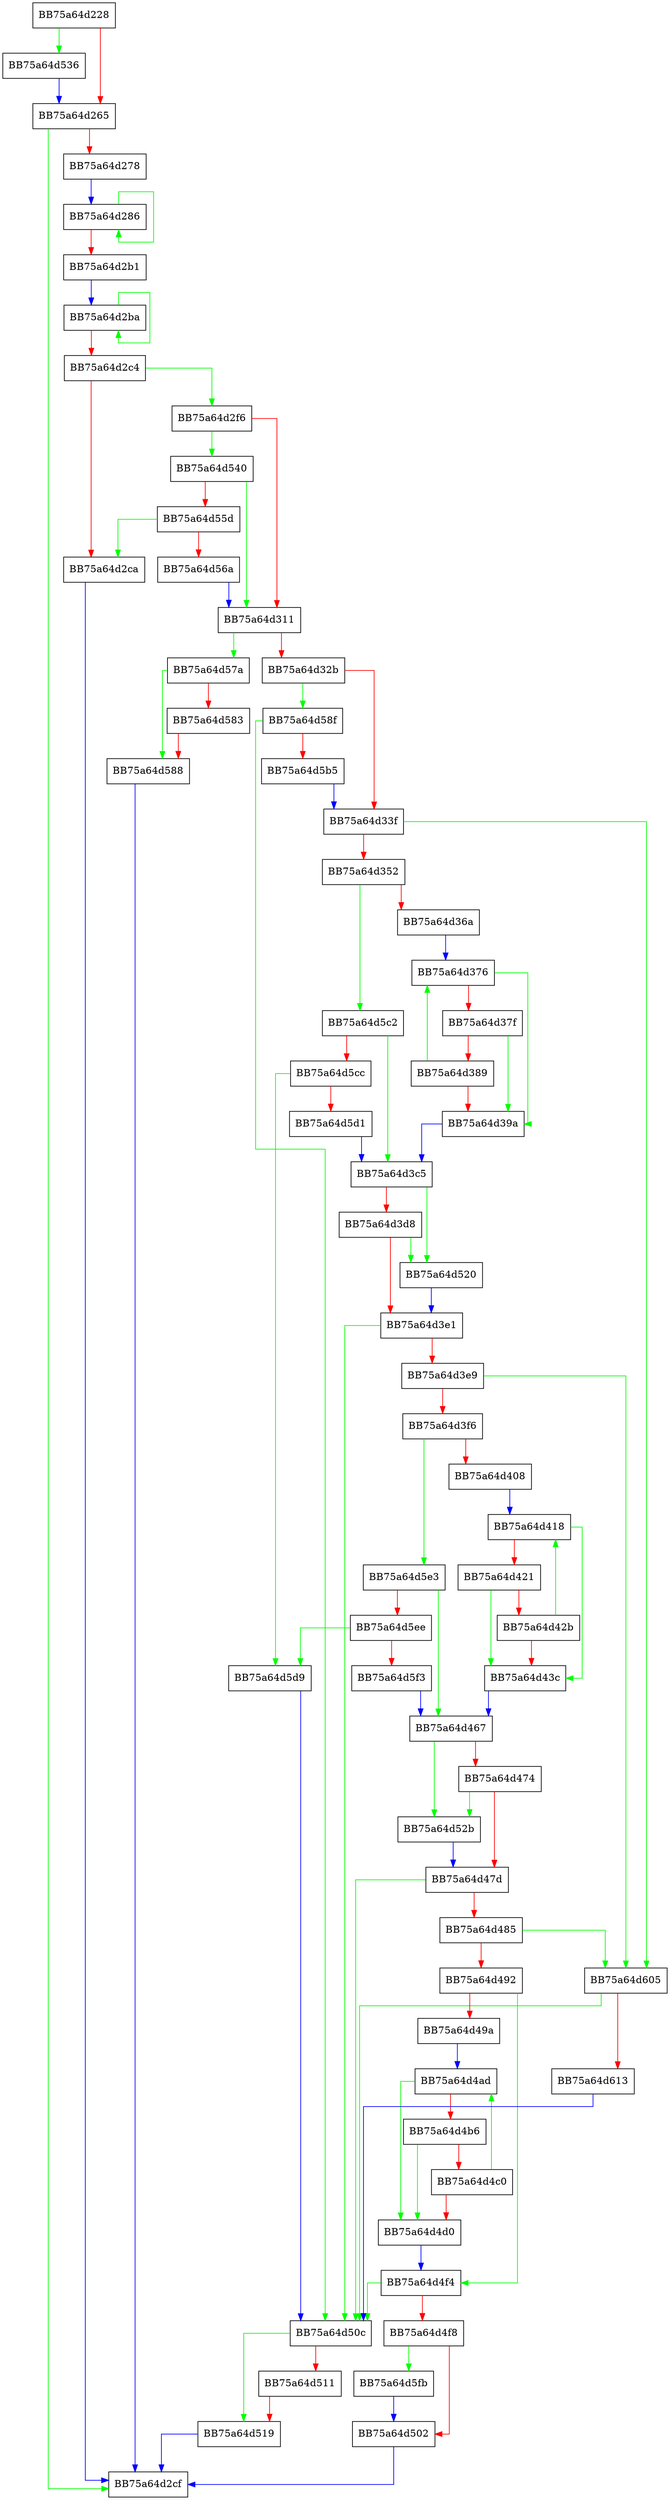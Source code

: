 digraph CreateRandomName {
  node [shape="box"];
  graph [splines=ortho];
  BB75a64d228 -> BB75a64d536 [color="green"];
  BB75a64d228 -> BB75a64d265 [color="red"];
  BB75a64d265 -> BB75a64d2cf [color="green"];
  BB75a64d265 -> BB75a64d278 [color="red"];
  BB75a64d278 -> BB75a64d286 [color="blue"];
  BB75a64d286 -> BB75a64d286 [color="green"];
  BB75a64d286 -> BB75a64d2b1 [color="red"];
  BB75a64d2b1 -> BB75a64d2ba [color="blue"];
  BB75a64d2ba -> BB75a64d2ba [color="green"];
  BB75a64d2ba -> BB75a64d2c4 [color="red"];
  BB75a64d2c4 -> BB75a64d2f6 [color="green"];
  BB75a64d2c4 -> BB75a64d2ca [color="red"];
  BB75a64d2ca -> BB75a64d2cf [color="blue"];
  BB75a64d2f6 -> BB75a64d540 [color="green"];
  BB75a64d2f6 -> BB75a64d311 [color="red"];
  BB75a64d311 -> BB75a64d57a [color="green"];
  BB75a64d311 -> BB75a64d32b [color="red"];
  BB75a64d32b -> BB75a64d58f [color="green"];
  BB75a64d32b -> BB75a64d33f [color="red"];
  BB75a64d33f -> BB75a64d605 [color="green"];
  BB75a64d33f -> BB75a64d352 [color="red"];
  BB75a64d352 -> BB75a64d5c2 [color="green"];
  BB75a64d352 -> BB75a64d36a [color="red"];
  BB75a64d36a -> BB75a64d376 [color="blue"];
  BB75a64d376 -> BB75a64d39a [color="green"];
  BB75a64d376 -> BB75a64d37f [color="red"];
  BB75a64d37f -> BB75a64d39a [color="green"];
  BB75a64d37f -> BB75a64d389 [color="red"];
  BB75a64d389 -> BB75a64d376 [color="green"];
  BB75a64d389 -> BB75a64d39a [color="red"];
  BB75a64d39a -> BB75a64d3c5 [color="blue"];
  BB75a64d3c5 -> BB75a64d520 [color="green"];
  BB75a64d3c5 -> BB75a64d3d8 [color="red"];
  BB75a64d3d8 -> BB75a64d520 [color="green"];
  BB75a64d3d8 -> BB75a64d3e1 [color="red"];
  BB75a64d3e1 -> BB75a64d50c [color="green"];
  BB75a64d3e1 -> BB75a64d3e9 [color="red"];
  BB75a64d3e9 -> BB75a64d605 [color="green"];
  BB75a64d3e9 -> BB75a64d3f6 [color="red"];
  BB75a64d3f6 -> BB75a64d5e3 [color="green"];
  BB75a64d3f6 -> BB75a64d408 [color="red"];
  BB75a64d408 -> BB75a64d418 [color="blue"];
  BB75a64d418 -> BB75a64d43c [color="green"];
  BB75a64d418 -> BB75a64d421 [color="red"];
  BB75a64d421 -> BB75a64d43c [color="green"];
  BB75a64d421 -> BB75a64d42b [color="red"];
  BB75a64d42b -> BB75a64d418 [color="green"];
  BB75a64d42b -> BB75a64d43c [color="red"];
  BB75a64d43c -> BB75a64d467 [color="blue"];
  BB75a64d467 -> BB75a64d52b [color="green"];
  BB75a64d467 -> BB75a64d474 [color="red"];
  BB75a64d474 -> BB75a64d52b [color="green"];
  BB75a64d474 -> BB75a64d47d [color="red"];
  BB75a64d47d -> BB75a64d50c [color="green"];
  BB75a64d47d -> BB75a64d485 [color="red"];
  BB75a64d485 -> BB75a64d605 [color="green"];
  BB75a64d485 -> BB75a64d492 [color="red"];
  BB75a64d492 -> BB75a64d4f4 [color="green"];
  BB75a64d492 -> BB75a64d49a [color="red"];
  BB75a64d49a -> BB75a64d4ad [color="blue"];
  BB75a64d4ad -> BB75a64d4d0 [color="green"];
  BB75a64d4ad -> BB75a64d4b6 [color="red"];
  BB75a64d4b6 -> BB75a64d4d0 [color="green"];
  BB75a64d4b6 -> BB75a64d4c0 [color="red"];
  BB75a64d4c0 -> BB75a64d4ad [color="green"];
  BB75a64d4c0 -> BB75a64d4d0 [color="red"];
  BB75a64d4d0 -> BB75a64d4f4 [color="blue"];
  BB75a64d4f4 -> BB75a64d50c [color="green"];
  BB75a64d4f4 -> BB75a64d4f8 [color="red"];
  BB75a64d4f8 -> BB75a64d5fb [color="green"];
  BB75a64d4f8 -> BB75a64d502 [color="red"];
  BB75a64d502 -> BB75a64d2cf [color="blue"];
  BB75a64d50c -> BB75a64d519 [color="green"];
  BB75a64d50c -> BB75a64d511 [color="red"];
  BB75a64d511 -> BB75a64d519 [color="red"];
  BB75a64d519 -> BB75a64d2cf [color="blue"];
  BB75a64d520 -> BB75a64d3e1 [color="blue"];
  BB75a64d52b -> BB75a64d47d [color="blue"];
  BB75a64d536 -> BB75a64d265 [color="blue"];
  BB75a64d540 -> BB75a64d311 [color="green"];
  BB75a64d540 -> BB75a64d55d [color="red"];
  BB75a64d55d -> BB75a64d2ca [color="green"];
  BB75a64d55d -> BB75a64d56a [color="red"];
  BB75a64d56a -> BB75a64d311 [color="blue"];
  BB75a64d57a -> BB75a64d588 [color="green"];
  BB75a64d57a -> BB75a64d583 [color="red"];
  BB75a64d583 -> BB75a64d588 [color="red"];
  BB75a64d588 -> BB75a64d2cf [color="blue"];
  BB75a64d58f -> BB75a64d50c [color="green"];
  BB75a64d58f -> BB75a64d5b5 [color="red"];
  BB75a64d5b5 -> BB75a64d33f [color="blue"];
  BB75a64d5c2 -> BB75a64d3c5 [color="green"];
  BB75a64d5c2 -> BB75a64d5cc [color="red"];
  BB75a64d5cc -> BB75a64d5d9 [color="green"];
  BB75a64d5cc -> BB75a64d5d1 [color="red"];
  BB75a64d5d1 -> BB75a64d3c5 [color="blue"];
  BB75a64d5d9 -> BB75a64d50c [color="blue"];
  BB75a64d5e3 -> BB75a64d467 [color="green"];
  BB75a64d5e3 -> BB75a64d5ee [color="red"];
  BB75a64d5ee -> BB75a64d5d9 [color="green"];
  BB75a64d5ee -> BB75a64d5f3 [color="red"];
  BB75a64d5f3 -> BB75a64d467 [color="blue"];
  BB75a64d5fb -> BB75a64d502 [color="blue"];
  BB75a64d605 -> BB75a64d50c [color="green"];
  BB75a64d605 -> BB75a64d613 [color="red"];
  BB75a64d613 -> BB75a64d50c [color="blue"];
}